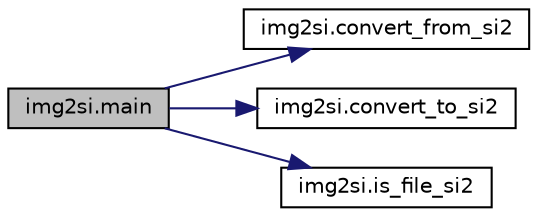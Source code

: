 digraph "img2si.main"
{
 // LATEX_PDF_SIZE
  edge [fontname="Helvetica",fontsize="10",labelfontname="Helvetica",labelfontsize="10"];
  node [fontname="Helvetica",fontsize="10",shape=record];
  rankdir="LR";
  Node1 [label="img2si.main",height=0.2,width=0.4,color="black", fillcolor="grey75", style="filled", fontcolor="black",tooltip=" "];
  Node1 -> Node2 [color="midnightblue",fontsize="10",style="solid",fontname="Helvetica"];
  Node2 [label="img2si.convert_from_si2",height=0.2,width=0.4,color="black", fillcolor="white", style="filled",URL="$namespaceimg2si.html#a86753e07bbef076355a407a398a418bf",tooltip=" "];
  Node1 -> Node3 [color="midnightblue",fontsize="10",style="solid",fontname="Helvetica"];
  Node3 [label="img2si.convert_to_si2",height=0.2,width=0.4,color="black", fillcolor="white", style="filled",URL="$namespaceimg2si.html#a07d658824b99acc387c6444863bebd5c",tooltip=" "];
  Node1 -> Node4 [color="midnightblue",fontsize="10",style="solid",fontname="Helvetica"];
  Node4 [label="img2si.is_file_si2",height=0.2,width=0.4,color="black", fillcolor="white", style="filled",URL="$namespaceimg2si.html#ae37b6f3bba8bbf990c6f8c84cd2a79bd",tooltip=" "];
}
